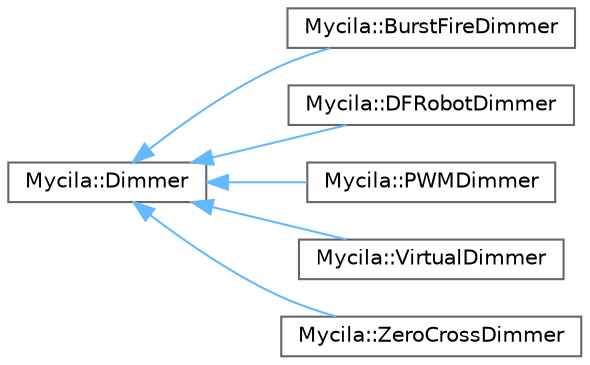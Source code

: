 digraph "Graphical Class Hierarchy"
{
 // LATEX_PDF_SIZE
  bgcolor="transparent";
  edge [fontname=Helvetica,fontsize=10,labelfontname=Helvetica,labelfontsize=10];
  node [fontname=Helvetica,fontsize=10,shape=box,height=0.2,width=0.4];
  rankdir="LR";
  Node0 [id="Node000000",label="Mycila::Dimmer",height=0.2,width=0.4,color="grey40", fillcolor="white", style="filled",URL="$class_mycila_1_1_dimmer.html",tooltip=" "];
  Node0 -> Node1 [id="edge1_Node000000_Node000001",dir="back",color="steelblue1",style="solid",tooltip=" "];
  Node1 [id="Node000001",label="Mycila::BurstFireDimmer",height=0.2,width=0.4,color="grey40", fillcolor="white", style="filled",URL="$class_mycila_1_1_burst_fire_dimmer.html",tooltip=" "];
  Node0 -> Node2 [id="edge2_Node000000_Node000002",dir="back",color="steelblue1",style="solid",tooltip=" "];
  Node2 [id="Node000002",label="Mycila::DFRobotDimmer",height=0.2,width=0.4,color="grey40", fillcolor="white", style="filled",URL="$class_mycila_1_1_d_f_robot_dimmer.html",tooltip=" "];
  Node0 -> Node3 [id="edge3_Node000000_Node000003",dir="back",color="steelblue1",style="solid",tooltip=" "];
  Node3 [id="Node000003",label="Mycila::PWMDimmer",height=0.2,width=0.4,color="grey40", fillcolor="white", style="filled",URL="$class_mycila_1_1_p_w_m_dimmer.html",tooltip=" "];
  Node0 -> Node4 [id="edge4_Node000000_Node000004",dir="back",color="steelblue1",style="solid",tooltip=" "];
  Node4 [id="Node000004",label="Mycila::VirtualDimmer",height=0.2,width=0.4,color="grey40", fillcolor="white", style="filled",URL="$class_mycila_1_1_virtual_dimmer.html",tooltip=" "];
  Node0 -> Node5 [id="edge5_Node000000_Node000005",dir="back",color="steelblue1",style="solid",tooltip=" "];
  Node5 [id="Node000005",label="Mycila::ZeroCrossDimmer",height=0.2,width=0.4,color="grey40", fillcolor="white", style="filled",URL="$class_mycila_1_1_zero_cross_dimmer.html",tooltip=" "];
}
